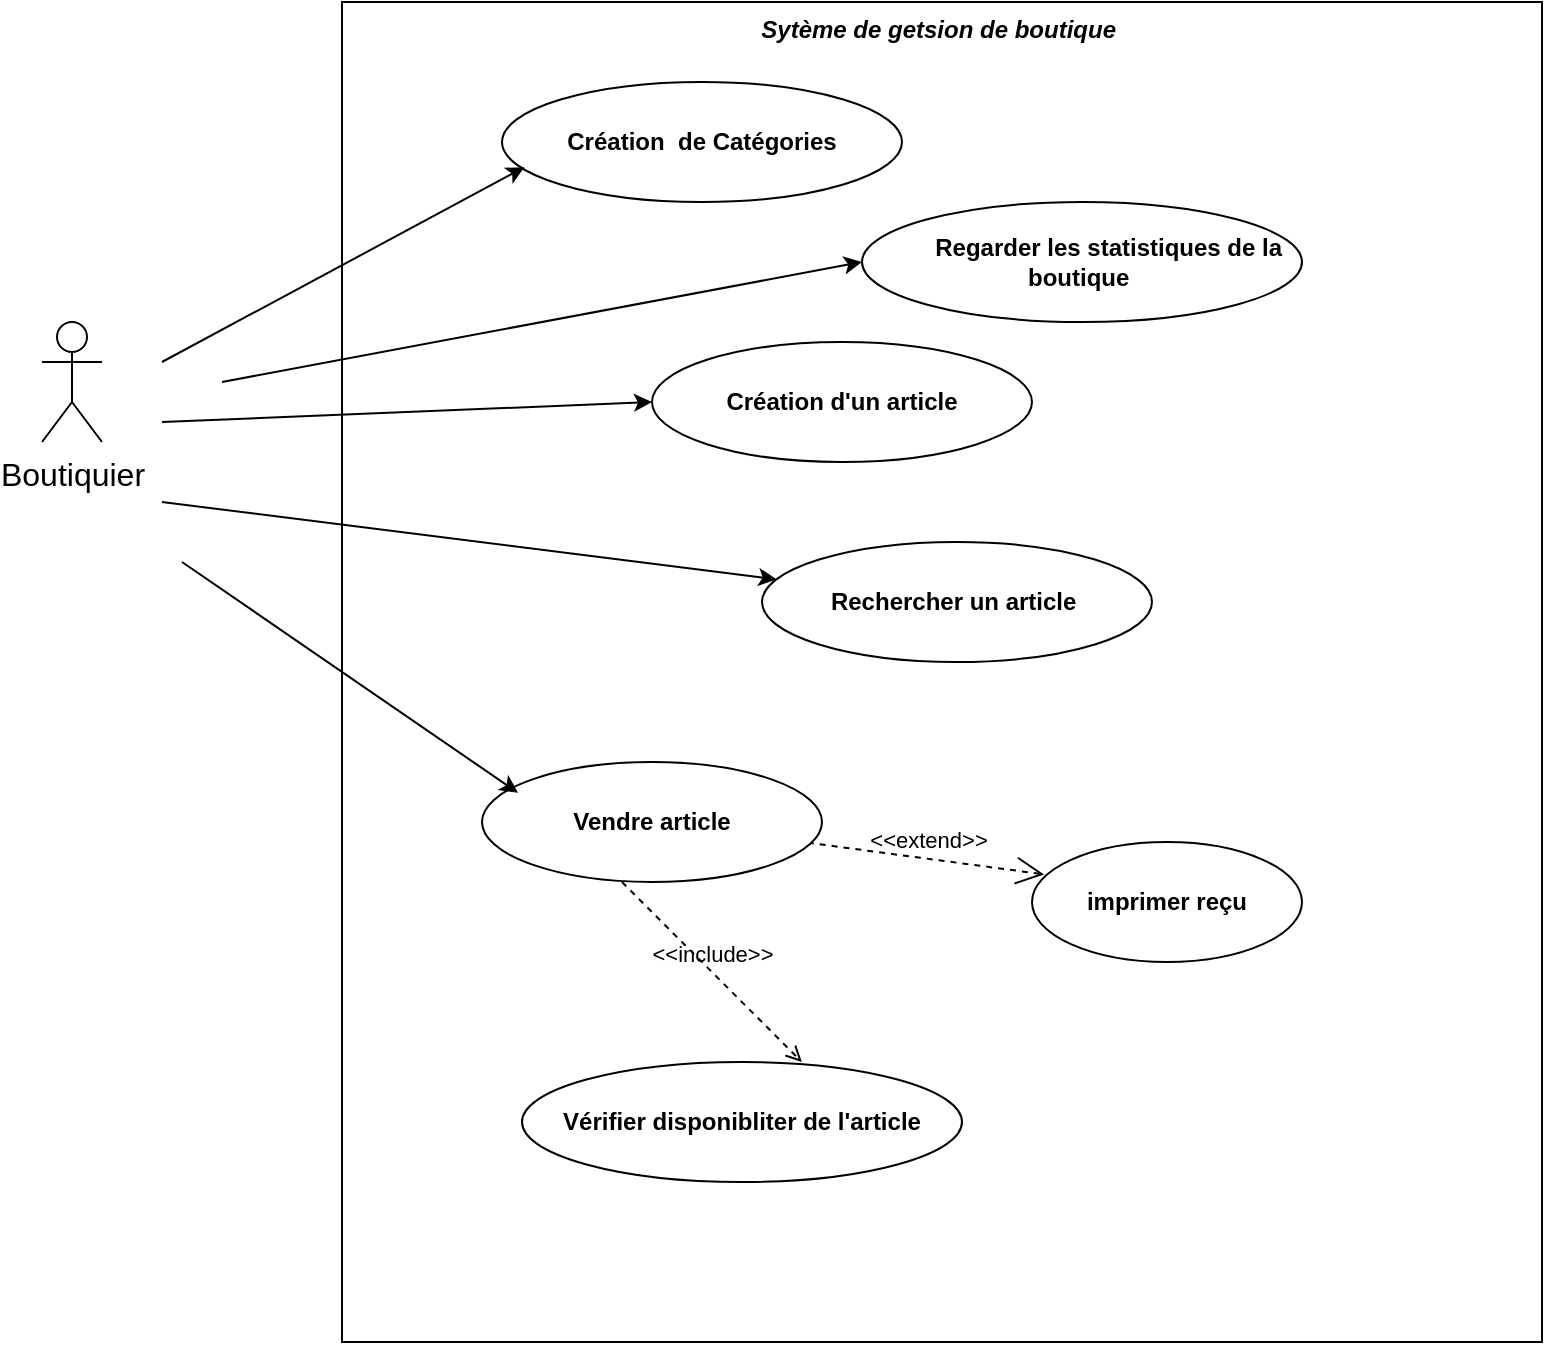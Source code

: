 <mxfile version="21.3.7" type="device">
  <diagram name="Page-1" id="7VvEZ_dhb3s2hR5QKW55">
    <mxGraphModel dx="1036" dy="606" grid="1" gridSize="10" guides="1" tooltips="1" connect="1" arrows="1" fold="1" page="1" pageScale="1" pageWidth="1169" pageHeight="1654" math="0" shadow="0">
      <root>
        <mxCell id="0" />
        <mxCell id="1" parent="0" />
        <mxCell id="_rtZ5HR-OS9jJ_imn8px-1" value="&lt;font style=&quot;font-size: 16px;&quot;&gt;Boutiquier&lt;/font&gt;" style="shape=umlActor;verticalLabelPosition=bottom;verticalAlign=top;html=1;outlineConnect=0;" vertex="1" parent="1">
          <mxGeometry x="90" y="250" width="30" height="60" as="geometry" />
        </mxCell>
        <mxCell id="_rtZ5HR-OS9jJ_imn8px-3" value="&lt;i&gt;Sytème de getsion de boutique&amp;nbsp;&lt;/i&gt;" style="shape=rect;html=1;verticalAlign=top;fontStyle=1;whiteSpace=wrap;align=center;" vertex="1" parent="1">
          <mxGeometry x="240" y="90" width="600" height="670" as="geometry" />
        </mxCell>
        <mxCell id="_rtZ5HR-OS9jJ_imn8px-4" value="Création&amp;nbsp; de Catégories" style="shape=ellipse;html=1;strokeWidth=1;fontStyle=1;whiteSpace=wrap;align=center;perimeter=ellipsePerimeter;" vertex="1" parent="1">
          <mxGeometry x="320" y="130" width="200" height="60" as="geometry" />
        </mxCell>
        <mxCell id="_rtZ5HR-OS9jJ_imn8px-5" value="Création d&#39;un article" style="shape=ellipse;html=1;strokeWidth=1;fontStyle=1;whiteSpace=wrap;align=center;perimeter=ellipsePerimeter;" vertex="1" parent="1">
          <mxGeometry x="395" y="260" width="190" height="60" as="geometry" />
        </mxCell>
        <mxCell id="_rtZ5HR-OS9jJ_imn8px-6" value="Rechercher un article&amp;nbsp;" style="shape=ellipse;html=1;strokeWidth=1;fontStyle=1;whiteSpace=wrap;align=center;perimeter=ellipsePerimeter;" vertex="1" parent="1">
          <mxGeometry x="450" y="360" width="195" height="60" as="geometry" />
        </mxCell>
        <mxCell id="_rtZ5HR-OS9jJ_imn8px-7" value="Vendre article" style="shape=ellipse;html=1;strokeWidth=1;fontStyle=1;whiteSpace=wrap;align=center;perimeter=ellipsePerimeter;" vertex="1" parent="1">
          <mxGeometry x="310" y="470" width="170" height="60" as="geometry" />
        </mxCell>
        <mxCell id="_rtZ5HR-OS9jJ_imn8px-8" value="&amp;lt;&amp;lt;extend&amp;gt;&amp;gt;" style="edgeStyle=none;html=1;startArrow=open;endArrow=none;startSize=12;verticalAlign=bottom;dashed=1;labelBackgroundColor=none;rounded=0;exitX=0.045;exitY=0.27;exitDx=0;exitDy=0;exitPerimeter=0;" edge="1" parent="1" source="_rtZ5HR-OS9jJ_imn8px-9" target="_rtZ5HR-OS9jJ_imn8px-7">
          <mxGeometry width="160" relative="1" as="geometry">
            <mxPoint x="550" y="550" as="sourcePoint" />
            <mxPoint x="480" y="490" as="targetPoint" />
          </mxGeometry>
        </mxCell>
        <mxCell id="_rtZ5HR-OS9jJ_imn8px-9" value="imprimer reçu" style="shape=ellipse;html=1;strokeWidth=1;fontStyle=1;whiteSpace=wrap;align=center;perimeter=ellipsePerimeter;" vertex="1" parent="1">
          <mxGeometry x="585" y="510" width="135" height="60" as="geometry" />
        </mxCell>
        <mxCell id="_rtZ5HR-OS9jJ_imn8px-11" value="&lt;span style=&quot;white-space: pre;&quot;&gt;&#x9;&lt;/span&gt;Regarder les statistiques de la boutique&amp;nbsp;" style="shape=ellipse;html=1;strokeWidth=1;fontStyle=1;whiteSpace=wrap;align=center;perimeter=ellipsePerimeter;" vertex="1" parent="1">
          <mxGeometry x="500" y="190" width="220" height="60" as="geometry" />
        </mxCell>
        <mxCell id="_rtZ5HR-OS9jJ_imn8px-12" value="" style="endArrow=classic;html=1;rounded=0;entryX=0.056;entryY=0.71;entryDx=0;entryDy=0;entryPerimeter=0;" edge="1" parent="1" target="_rtZ5HR-OS9jJ_imn8px-4">
          <mxGeometry width="50" height="50" relative="1" as="geometry">
            <mxPoint x="150" y="270" as="sourcePoint" />
            <mxPoint x="210" y="230" as="targetPoint" />
          </mxGeometry>
        </mxCell>
        <mxCell id="_rtZ5HR-OS9jJ_imn8px-13" value="" style="endArrow=classic;html=1;rounded=0;entryX=0;entryY=0.5;entryDx=0;entryDy=0;" edge="1" parent="1" target="_rtZ5HR-OS9jJ_imn8px-5">
          <mxGeometry width="50" height="50" relative="1" as="geometry">
            <mxPoint x="150" y="300" as="sourcePoint" />
            <mxPoint x="210" y="280" as="targetPoint" />
          </mxGeometry>
        </mxCell>
        <mxCell id="_rtZ5HR-OS9jJ_imn8px-14" value="" style="endArrow=classic;html=1;rounded=0;" edge="1" parent="1" target="_rtZ5HR-OS9jJ_imn8px-6">
          <mxGeometry width="50" height="50" relative="1" as="geometry">
            <mxPoint x="150" y="340" as="sourcePoint" />
            <mxPoint x="230" y="330" as="targetPoint" />
          </mxGeometry>
        </mxCell>
        <mxCell id="_rtZ5HR-OS9jJ_imn8px-15" value="" style="endArrow=classic;html=1;rounded=0;entryX=0.106;entryY=0.257;entryDx=0;entryDy=0;entryPerimeter=0;" edge="1" parent="1" target="_rtZ5HR-OS9jJ_imn8px-7">
          <mxGeometry width="50" height="50" relative="1" as="geometry">
            <mxPoint x="160" y="370" as="sourcePoint" />
            <mxPoint x="280" y="390" as="targetPoint" />
          </mxGeometry>
        </mxCell>
        <mxCell id="_rtZ5HR-OS9jJ_imn8px-20" value="Vérifier disponibliter de l&#39;article" style="shape=ellipse;html=1;strokeWidth=1;fontStyle=1;whiteSpace=wrap;align=center;perimeter=ellipsePerimeter;" vertex="1" parent="1">
          <mxGeometry x="330" y="620" width="220" height="60" as="geometry" />
        </mxCell>
        <mxCell id="_rtZ5HR-OS9jJ_imn8px-21" value="" style="endArrow=classic;html=1;rounded=0;entryX=0;entryY=0.5;entryDx=0;entryDy=0;" edge="1" parent="1" target="_rtZ5HR-OS9jJ_imn8px-11">
          <mxGeometry width="50" height="50" relative="1" as="geometry">
            <mxPoint x="180" y="280" as="sourcePoint" />
            <mxPoint x="300" y="230" as="targetPoint" />
          </mxGeometry>
        </mxCell>
        <mxCell id="_rtZ5HR-OS9jJ_imn8px-23" value="&amp;lt;&amp;lt;include&amp;gt;&amp;gt;" style="edgeStyle=none;html=1;endArrow=open;verticalAlign=bottom;dashed=1;labelBackgroundColor=none;rounded=0;entryX=0.636;entryY=0;entryDx=0;entryDy=0;entryPerimeter=0;" edge="1" parent="1" target="_rtZ5HR-OS9jJ_imn8px-20">
          <mxGeometry width="160" relative="1" as="geometry">
            <mxPoint x="380" y="530" as="sourcePoint" />
            <mxPoint x="500" y="600" as="targetPoint" />
          </mxGeometry>
        </mxCell>
      </root>
    </mxGraphModel>
  </diagram>
</mxfile>
